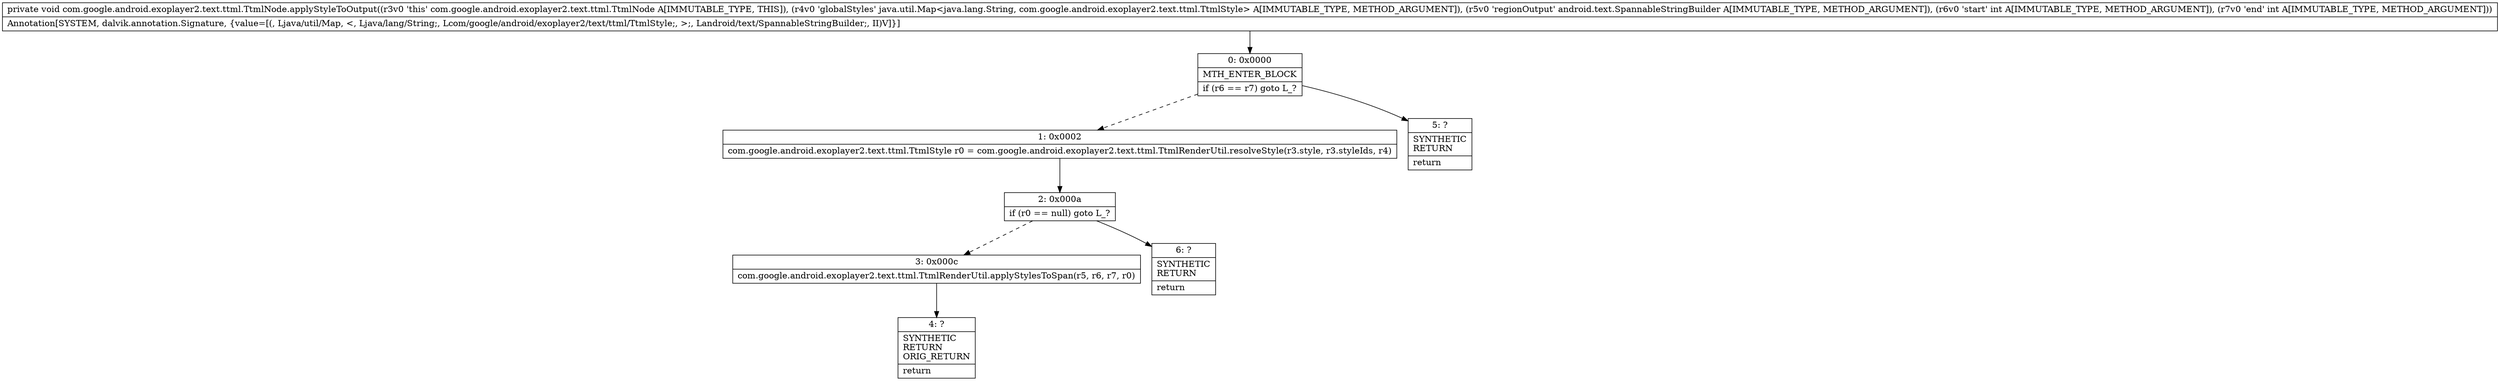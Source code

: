 digraph "CFG forcom.google.android.exoplayer2.text.ttml.TtmlNode.applyStyleToOutput(Ljava\/util\/Map;Landroid\/text\/SpannableStringBuilder;II)V" {
Node_0 [shape=record,label="{0\:\ 0x0000|MTH_ENTER_BLOCK\l|if (r6 == r7) goto L_?\l}"];
Node_1 [shape=record,label="{1\:\ 0x0002|com.google.android.exoplayer2.text.ttml.TtmlStyle r0 = com.google.android.exoplayer2.text.ttml.TtmlRenderUtil.resolveStyle(r3.style, r3.styleIds, r4)\l}"];
Node_2 [shape=record,label="{2\:\ 0x000a|if (r0 == null) goto L_?\l}"];
Node_3 [shape=record,label="{3\:\ 0x000c|com.google.android.exoplayer2.text.ttml.TtmlRenderUtil.applyStylesToSpan(r5, r6, r7, r0)\l}"];
Node_4 [shape=record,label="{4\:\ ?|SYNTHETIC\lRETURN\lORIG_RETURN\l|return\l}"];
Node_5 [shape=record,label="{5\:\ ?|SYNTHETIC\lRETURN\l|return\l}"];
Node_6 [shape=record,label="{6\:\ ?|SYNTHETIC\lRETURN\l|return\l}"];
MethodNode[shape=record,label="{private void com.google.android.exoplayer2.text.ttml.TtmlNode.applyStyleToOutput((r3v0 'this' com.google.android.exoplayer2.text.ttml.TtmlNode A[IMMUTABLE_TYPE, THIS]), (r4v0 'globalStyles' java.util.Map\<java.lang.String, com.google.android.exoplayer2.text.ttml.TtmlStyle\> A[IMMUTABLE_TYPE, METHOD_ARGUMENT]), (r5v0 'regionOutput' android.text.SpannableStringBuilder A[IMMUTABLE_TYPE, METHOD_ARGUMENT]), (r6v0 'start' int A[IMMUTABLE_TYPE, METHOD_ARGUMENT]), (r7v0 'end' int A[IMMUTABLE_TYPE, METHOD_ARGUMENT]))  | Annotation[SYSTEM, dalvik.annotation.Signature, \{value=[(, Ljava\/util\/Map, \<, Ljava\/lang\/String;, Lcom\/google\/android\/exoplayer2\/text\/ttml\/TtmlStyle;, \>;, Landroid\/text\/SpannableStringBuilder;, II)V]\}]\l}"];
MethodNode -> Node_0;
Node_0 -> Node_1[style=dashed];
Node_0 -> Node_5;
Node_1 -> Node_2;
Node_2 -> Node_3[style=dashed];
Node_2 -> Node_6;
Node_3 -> Node_4;
}

